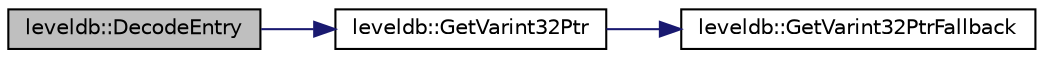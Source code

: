 digraph "leveldb::DecodeEntry"
{
  edge [fontname="Helvetica",fontsize="10",labelfontname="Helvetica",labelfontsize="10"];
  node [fontname="Helvetica",fontsize="10",shape=record];
  rankdir="LR";
  Node1 [label="leveldb::DecodeEntry",height=0.2,width=0.4,color="black", fillcolor="grey75", style="filled" fontcolor="black"];
  Node1 -> Node2 [color="midnightblue",fontsize="10",style="solid",fontname="Helvetica"];
  Node2 [label="leveldb::GetVarint32Ptr",height=0.2,width=0.4,color="black", fillcolor="white", style="filled",URL="$namespaceleveldb.html#addd01473dddfbc70ba64956fe6fac20c"];
  Node2 -> Node3 [color="midnightblue",fontsize="10",style="solid",fontname="Helvetica"];
  Node3 [label="leveldb::GetVarint32PtrFallback",height=0.2,width=0.4,color="black", fillcolor="white", style="filled",URL="$namespaceleveldb.html#abc68f00e57333a27e9ee4fb8d5033905"];
}
